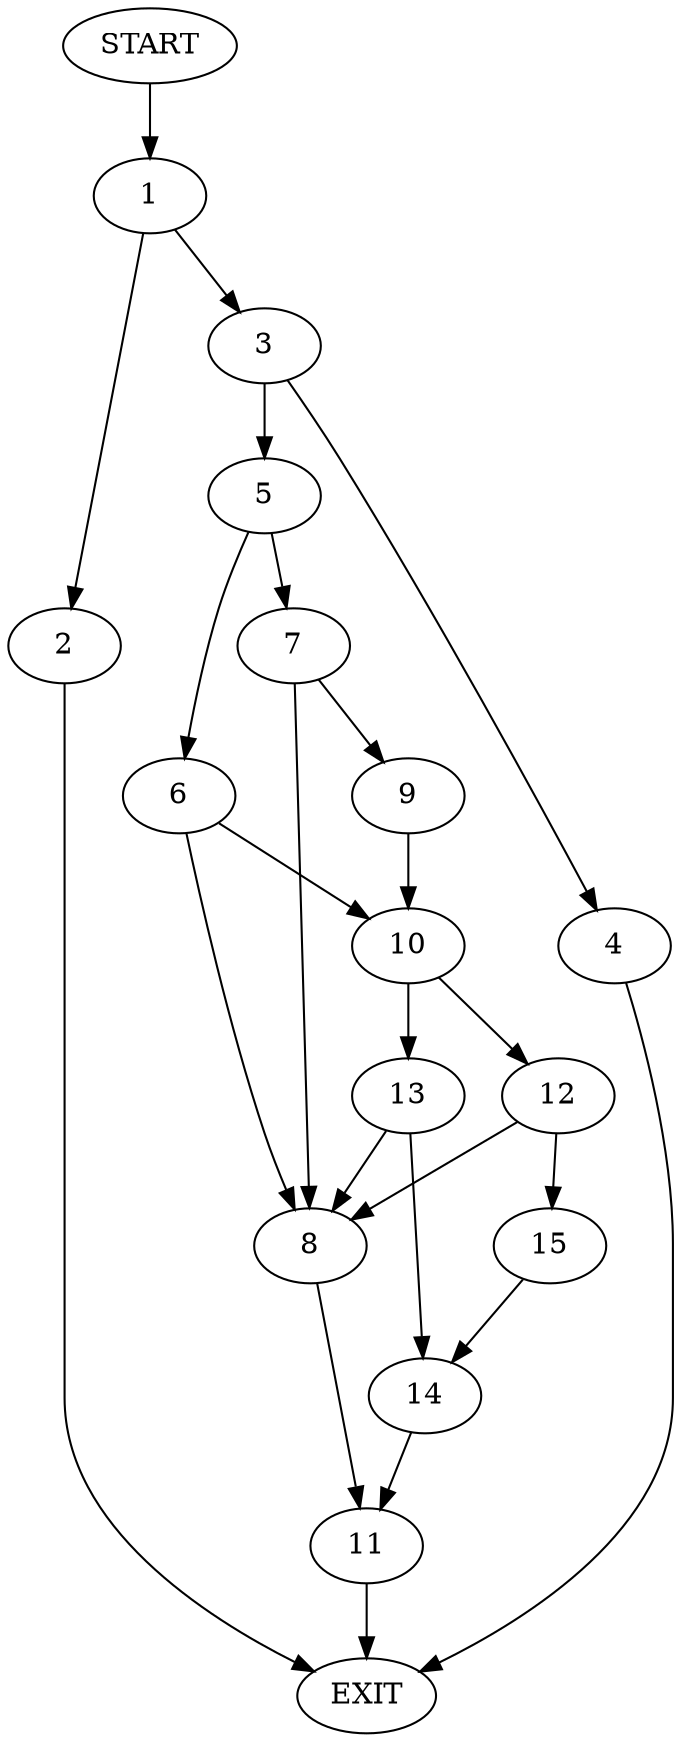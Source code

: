 digraph {
0 [label="START"]
16 [label="EXIT"]
0 -> 1
1 -> 2
1 -> 3
2 -> 16
3 -> 4
3 -> 5
5 -> 6
5 -> 7
4 -> 16
7 -> 8
7 -> 9
6 -> 8
6 -> 10
8 -> 11
9 -> 10
10 -> 12
10 -> 13
13 -> 8
13 -> 14
12 -> 15
12 -> 8
15 -> 14
14 -> 11
11 -> 16
}
